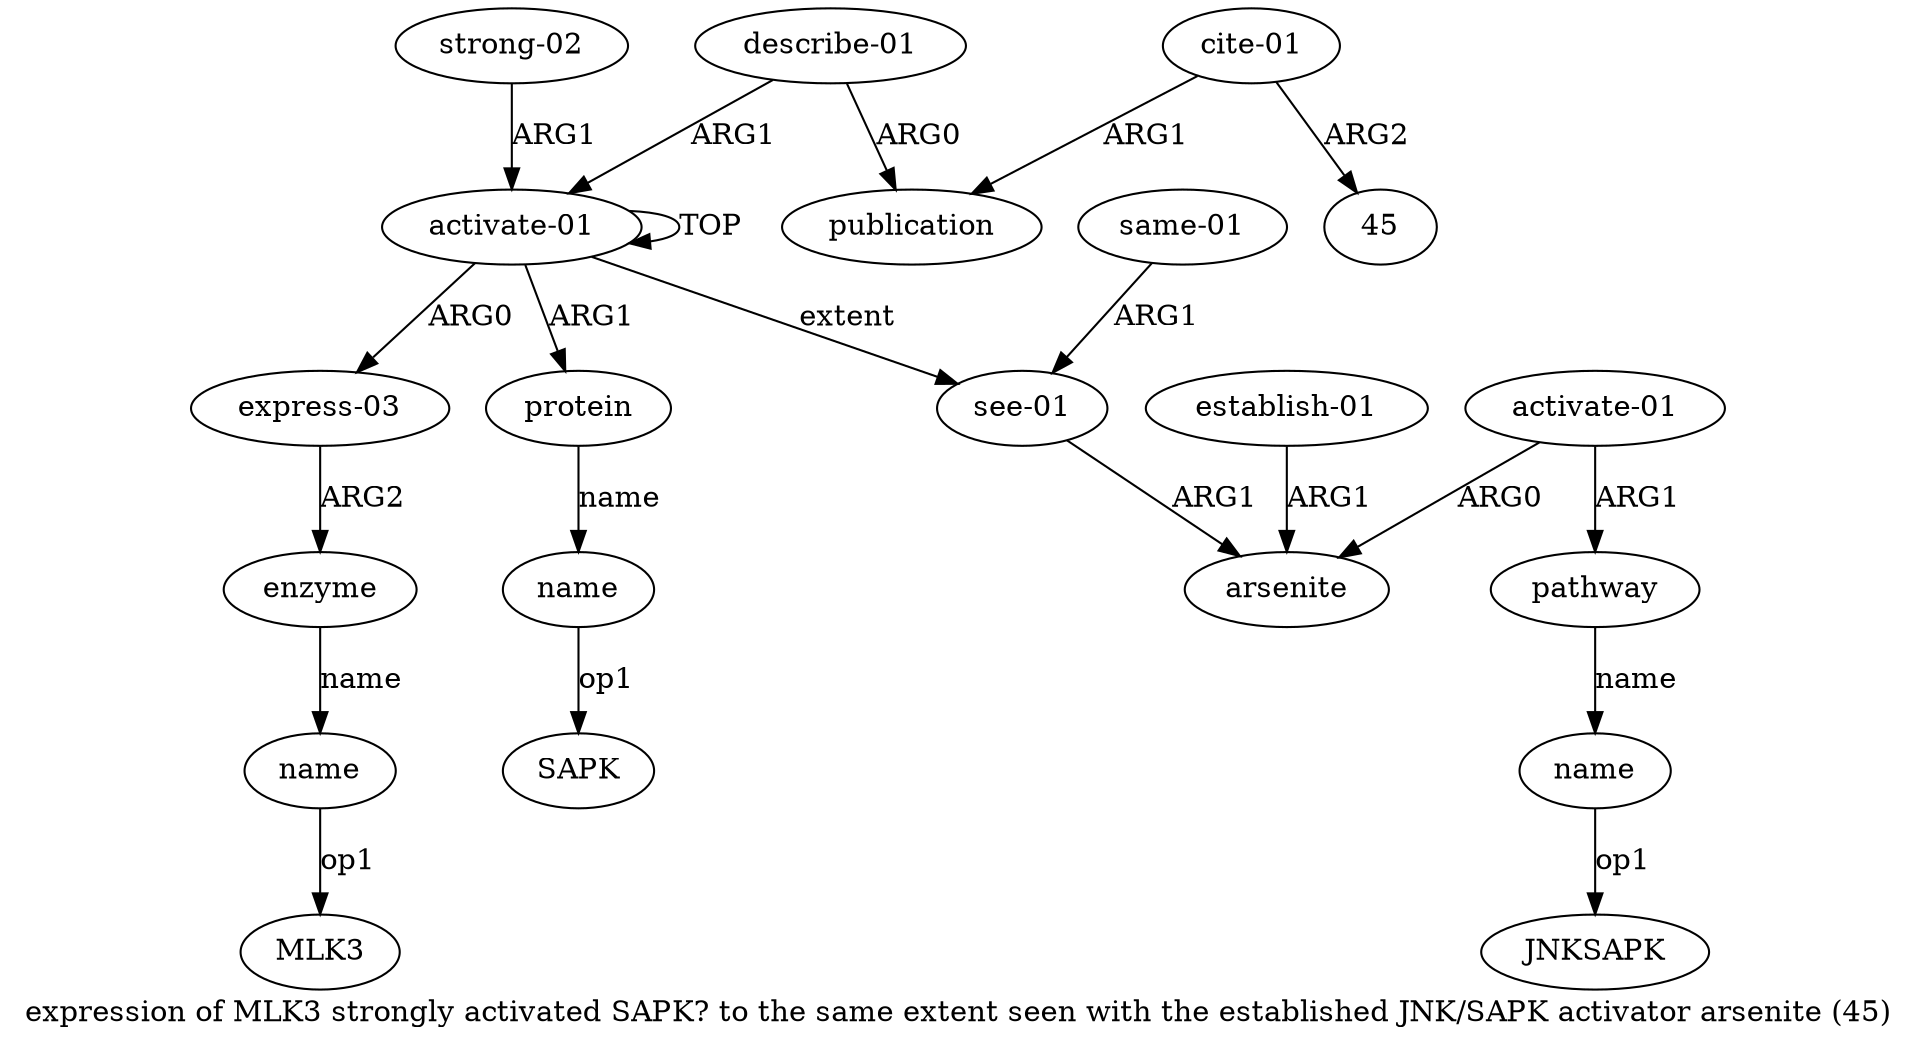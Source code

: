 digraph  {
	graph [label="expression of MLK3 strongly activated SAPK? to the same extent seen with the established JNK/SAPK activator arsenite (45)"];
	node [label="\N"];
	a15	 [color=black,
		gold_ind=15,
		gold_label=publication,
		label=publication,
		test_ind=15,
		test_label=publication];
	a14	 [color=black,
		gold_ind=14,
		gold_label="describe-01",
		label="describe-01",
		test_ind=14,
		test_label="describe-01"];
	a14 -> a15 [key=0,
	color=black,
	gold_label=ARG0,
	label=ARG0,
	test_label=ARG0];
a0 [color=black,
	gold_ind=0,
	gold_label="activate-01",
	label="activate-01",
	test_ind=0,
	test_label="activate-01"];
a14 -> a0 [key=0,
color=black,
gold_label=ARG1,
label=ARG1,
test_label=ARG1];
a16 [color=black,
gold_ind=16,
gold_label="cite-01",
label="cite-01",
test_ind=16,
test_label="cite-01"];
a16 -> a15 [key=0,
color=black,
gold_label=ARG1,
label=ARG1,
test_label=ARG1];
"a16 45" [color=black,
gold_ind=-1,
gold_label=45,
label=45,
test_ind=-1,
test_label=45];
a16 -> "a16 45" [key=0,
color=black,
gold_label=ARG2,
label=ARG2,
test_label=ARG2];
a11 [color=black,
gold_ind=11,
gold_label=name,
label=name,
test_ind=11,
test_label=name];
"a11 JNKSAPK" [color=black,
gold_ind=-1,
gold_label=JNKSAPK,
label=JNKSAPK,
test_ind=-1,
test_label=JNKSAPK];
a11 -> "a11 JNKSAPK" [key=0,
color=black,
gold_label=op1,
label=op1,
test_label=op1];
a10 [color=black,
gold_ind=10,
gold_label=pathway,
label=pathway,
test_ind=10,
test_label=pathway];
a10 -> a11 [key=0,
color=black,
gold_label=name,
label=name,
test_label=name];
a13 [color=black,
gold_ind=13,
gold_label="same-01",
label="same-01",
test_ind=13,
test_label="same-01"];
a7 [color=black,
gold_ind=7,
gold_label="see-01",
label="see-01",
test_ind=7,
test_label="see-01"];
a13 -> a7 [key=0,
color=black,
gold_label=ARG1,
label=ARG1,
test_label=ARG1];
a12 [color=black,
gold_ind=12,
gold_label="establish-01",
label="establish-01",
test_ind=12,
test_label="establish-01"];
a8 [color=black,
gold_ind=8,
gold_label=arsenite,
label=arsenite,
test_ind=8,
test_label=arsenite];
a12 -> a8 [key=0,
color=black,
gold_label=ARG1,
label=ARG1,
test_label=ARG1];
"a5 SAPK" [color=black,
gold_ind=-1,
gold_label=SAPK,
label=SAPK,
test_ind=-1,
test_label=SAPK];
a1 [color=black,
gold_ind=1,
gold_label="express-03",
label="express-03",
test_ind=1,
test_label="express-03"];
a2 [color=black,
gold_ind=2,
gold_label=enzyme,
label=enzyme,
test_ind=2,
test_label=enzyme];
a1 -> a2 [key=0,
color=black,
gold_label=ARG2,
label=ARG2,
test_label=ARG2];
a0 -> a1 [key=0,
color=black,
gold_label=ARG0,
label=ARG0,
test_label=ARG0];
a0 -> a0 [key=0,
color=black,
gold_label=TOP,
label=TOP,
test_label=TOP];
a4 [color=black,
gold_ind=4,
gold_label=protein,
label=protein,
test_ind=4,
test_label=protein];
a0 -> a4 [key=0,
color=black,
gold_label=ARG1,
label=ARG1,
test_label=ARG1];
a0 -> a7 [key=0,
color=black,
gold_label=extent,
label=extent,
test_label=extent];
a3 [color=black,
gold_ind=3,
gold_label=name,
label=name,
test_ind=3,
test_label=name];
"a3 MLK3" [color=black,
gold_ind=-1,
gold_label=MLK3,
label=MLK3,
test_ind=-1,
test_label=MLK3];
a3 -> "a3 MLK3" [key=0,
color=black,
gold_label=op1,
label=op1,
test_label=op1];
a2 -> a3 [key=0,
color=black,
gold_label=name,
label=name,
test_label=name];
a5 [color=black,
gold_ind=5,
gold_label=name,
label=name,
test_ind=5,
test_label=name];
a5 -> "a5 SAPK" [key=0,
color=black,
gold_label=op1,
label=op1,
test_label=op1];
a4 -> a5 [key=0,
color=black,
gold_label=name,
label=name,
test_label=name];
a7 -> a8 [key=0,
color=black,
gold_label=ARG1,
label=ARG1,
test_label=ARG1];
a6 [color=black,
gold_ind=6,
gold_label="strong-02",
label="strong-02",
test_ind=6,
test_label="strong-02"];
a6 -> a0 [key=0,
color=black,
gold_label=ARG1,
label=ARG1,
test_label=ARG1];
a9 [color=black,
gold_ind=9,
gold_label="activate-01",
label="activate-01",
test_ind=9,
test_label="activate-01"];
a9 -> a10 [key=0,
color=black,
gold_label=ARG1,
label=ARG1,
test_label=ARG1];
a9 -> a8 [key=0,
color=black,
gold_label=ARG0,
label=ARG0,
test_label=ARG0];
}
